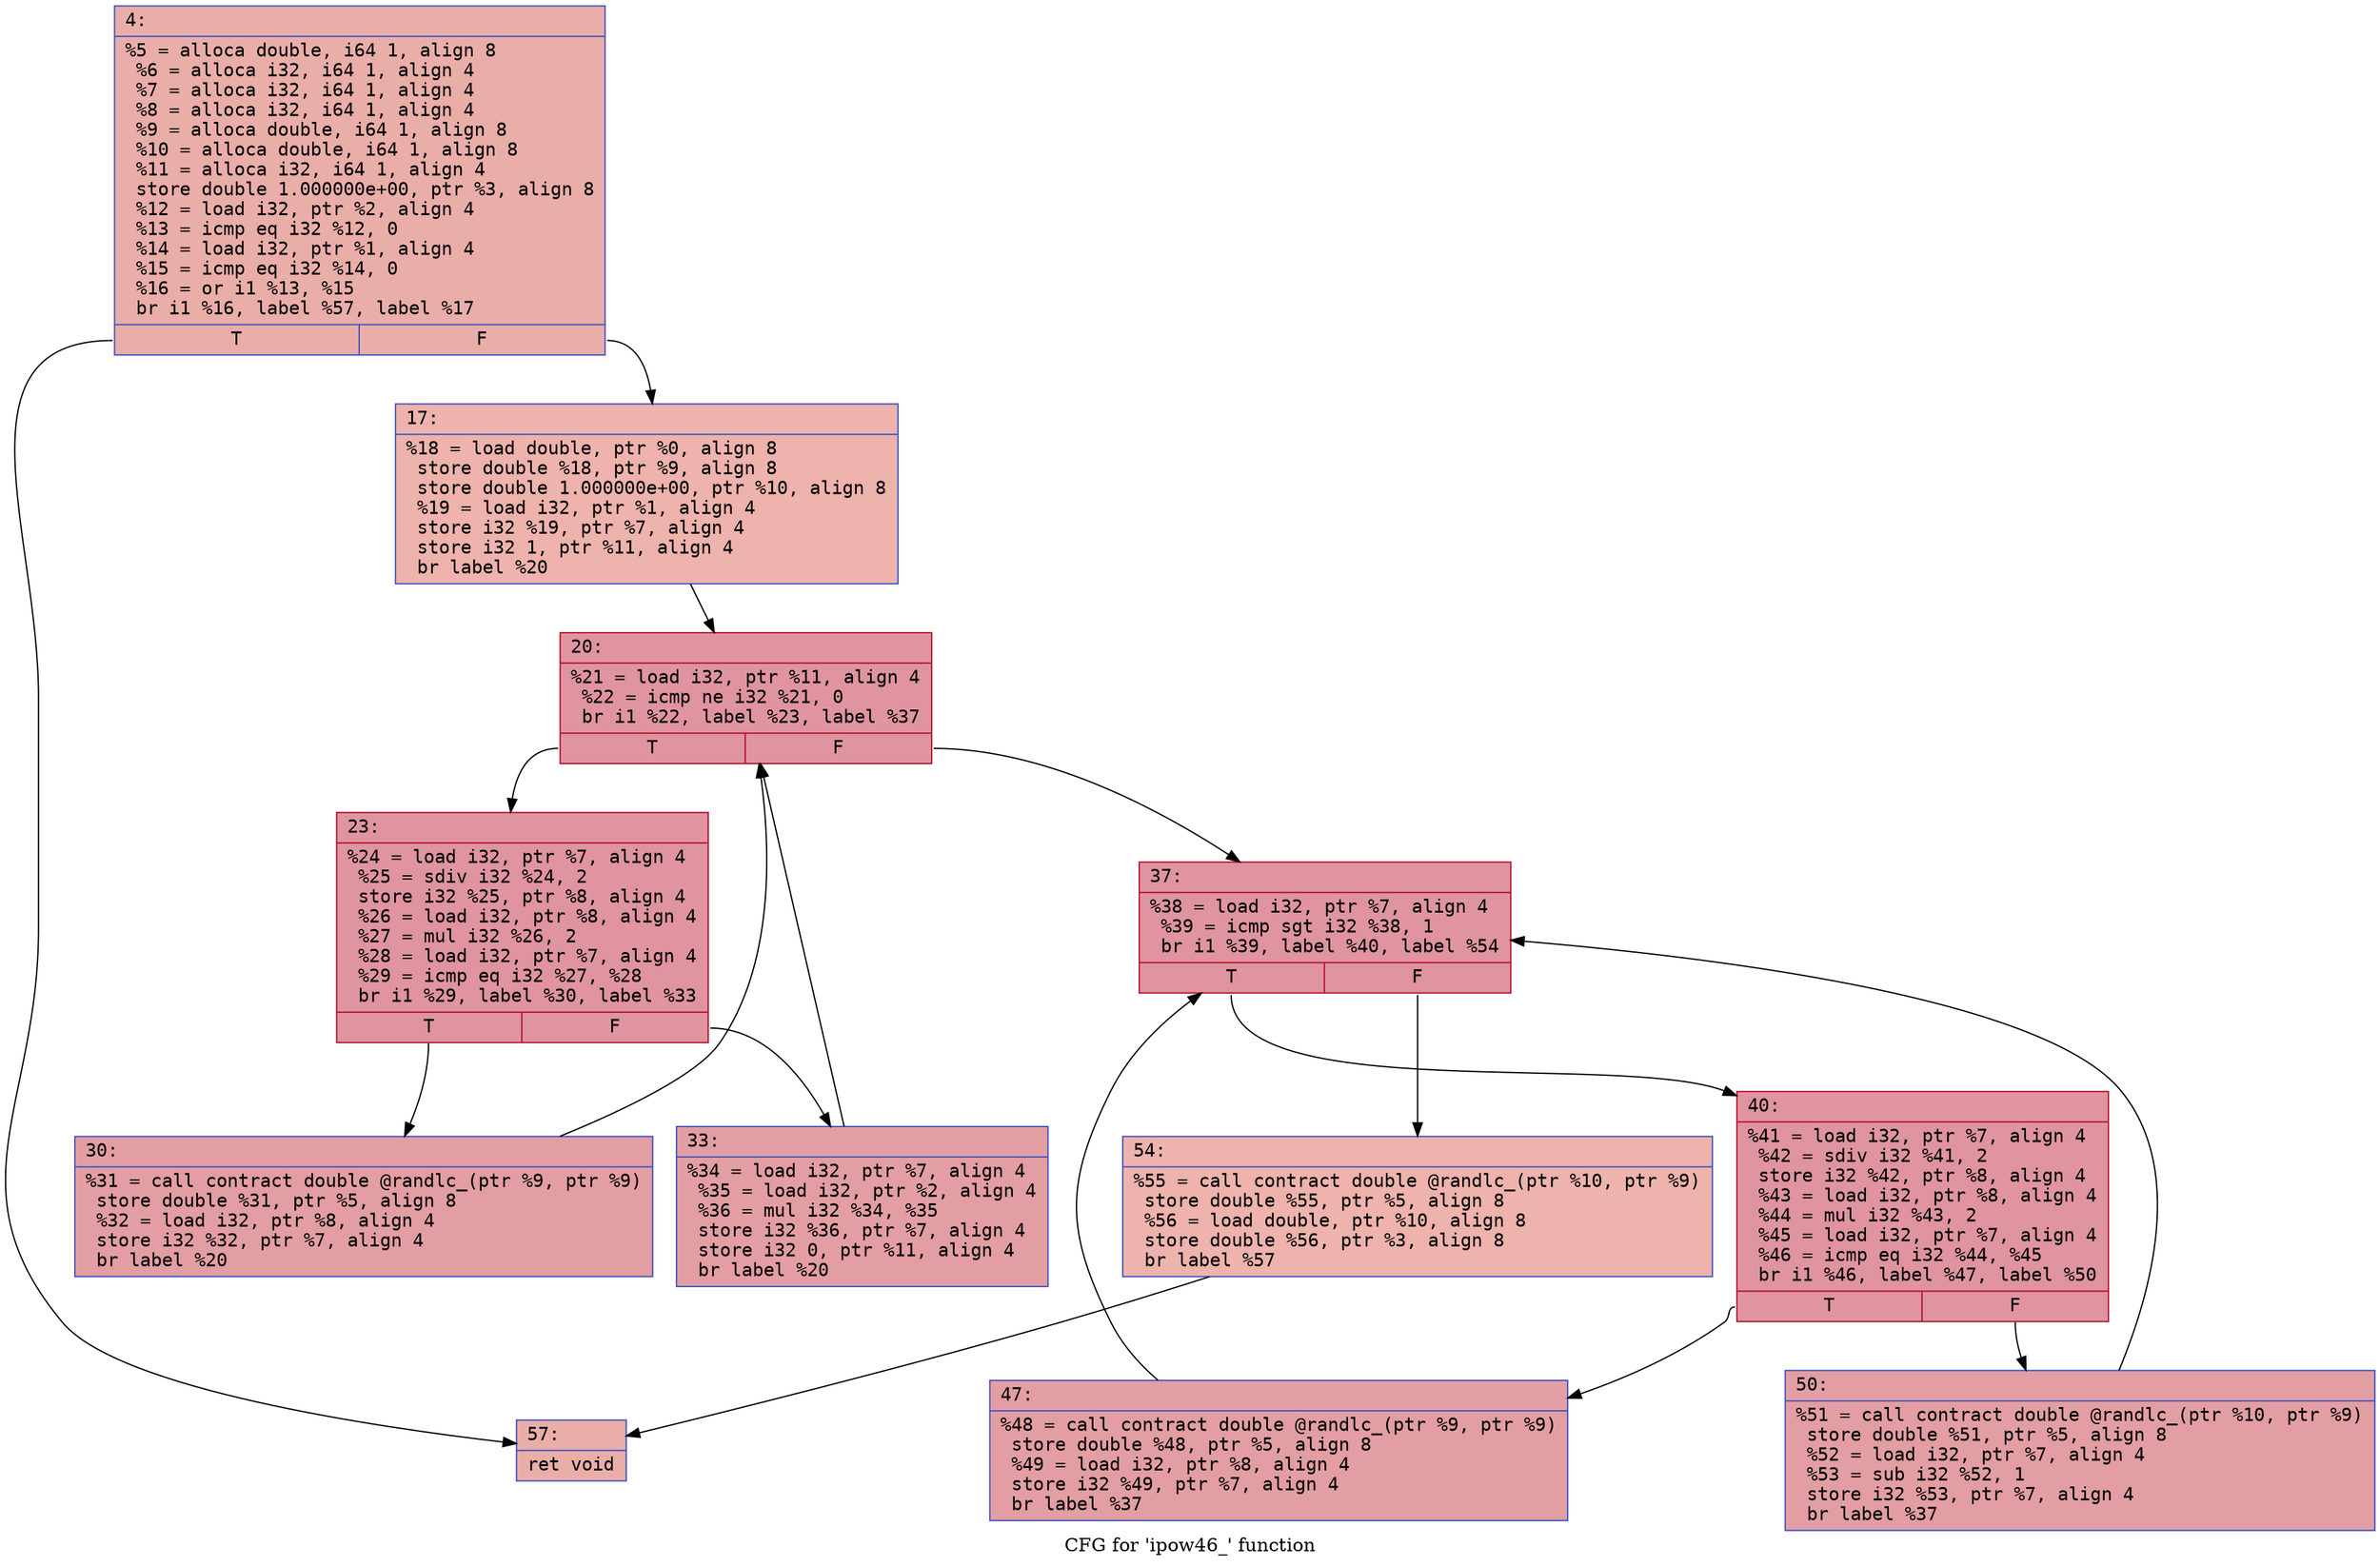 digraph "CFG for 'ipow46_' function" {
	label="CFG for 'ipow46_' function";

	Node0x55cdf5d1b780 [shape=record,color="#3d50c3ff", style=filled, fillcolor="#d0473d70" fontname="Courier",label="{4:\l|  %5 = alloca double, i64 1, align 8\l  %6 = alloca i32, i64 1, align 4\l  %7 = alloca i32, i64 1, align 4\l  %8 = alloca i32, i64 1, align 4\l  %9 = alloca double, i64 1, align 8\l  %10 = alloca double, i64 1, align 8\l  %11 = alloca i32, i64 1, align 4\l  store double 1.000000e+00, ptr %3, align 8\l  %12 = load i32, ptr %2, align 4\l  %13 = icmp eq i32 %12, 0\l  %14 = load i32, ptr %1, align 4\l  %15 = icmp eq i32 %14, 0\l  %16 = or i1 %13, %15\l  br i1 %16, label %57, label %17\l|{<s0>T|<s1>F}}"];
	Node0x55cdf5d1b780:s0 -> Node0x55cdf5d1bd90[tooltip="4 -> 57\nProbability 50.00%" ];
	Node0x55cdf5d1b780:s1 -> Node0x55cdf5d1cfd0[tooltip="4 -> 17\nProbability 50.00%" ];
	Node0x55cdf5d1cfd0 [shape=record,color="#3d50c3ff", style=filled, fillcolor="#d6524470" fontname="Courier",label="{17:\l|  %18 = load double, ptr %0, align 8\l  store double %18, ptr %9, align 8\l  store double 1.000000e+00, ptr %10, align 8\l  %19 = load i32, ptr %1, align 4\l  store i32 %19, ptr %7, align 4\l  store i32 1, ptr %11, align 4\l  br label %20\l}"];
	Node0x55cdf5d1cfd0 -> Node0x55cdf5d1d450[tooltip="17 -> 20\nProbability 100.00%" ];
	Node0x55cdf5d1d450 [shape=record,color="#b70d28ff", style=filled, fillcolor="#b70d2870" fontname="Courier",label="{20:\l|  %21 = load i32, ptr %11, align 4\l  %22 = icmp ne i32 %21, 0\l  br i1 %22, label %23, label %37\l|{<s0>T|<s1>F}}"];
	Node0x55cdf5d1d450:s0 -> Node0x55cdf5d1d620[tooltip="20 -> 23\nProbability 96.88%" ];
	Node0x55cdf5d1d450:s1 -> Node0x55cdf5d1d670[tooltip="20 -> 37\nProbability 3.12%" ];
	Node0x55cdf5d1d620 [shape=record,color="#b70d28ff", style=filled, fillcolor="#b70d2870" fontname="Courier",label="{23:\l|  %24 = load i32, ptr %7, align 4\l  %25 = sdiv i32 %24, 2\l  store i32 %25, ptr %8, align 4\l  %26 = load i32, ptr %8, align 4\l  %27 = mul i32 %26, 2\l  %28 = load i32, ptr %7, align 4\l  %29 = icmp eq i32 %27, %28\l  br i1 %29, label %30, label %33\l|{<s0>T|<s1>F}}"];
	Node0x55cdf5d1d620:s0 -> Node0x55cdf5d1db40[tooltip="23 -> 30\nProbability 50.00%" ];
	Node0x55cdf5d1d620:s1 -> Node0x55cdf5d1db90[tooltip="23 -> 33\nProbability 50.00%" ];
	Node0x55cdf5d1db40 [shape=record,color="#3d50c3ff", style=filled, fillcolor="#be242e70" fontname="Courier",label="{30:\l|  %31 = call contract double @randlc_(ptr %9, ptr %9)\l  store double %31, ptr %5, align 8\l  %32 = load i32, ptr %8, align 4\l  store i32 %32, ptr %7, align 4\l  br label %20\l}"];
	Node0x55cdf5d1db40 -> Node0x55cdf5d1d450[tooltip="30 -> 20\nProbability 100.00%" ];
	Node0x55cdf5d1db90 [shape=record,color="#3d50c3ff", style=filled, fillcolor="#be242e70" fontname="Courier",label="{33:\l|  %34 = load i32, ptr %7, align 4\l  %35 = load i32, ptr %2, align 4\l  %36 = mul i32 %34, %35\l  store i32 %36, ptr %7, align 4\l  store i32 0, ptr %11, align 4\l  br label %20\l}"];
	Node0x55cdf5d1db90 -> Node0x55cdf5d1d450[tooltip="33 -> 20\nProbability 100.00%" ];
	Node0x55cdf5d1d670 [shape=record,color="#b70d28ff", style=filled, fillcolor="#b70d2870" fontname="Courier",label="{37:\l|  %38 = load i32, ptr %7, align 4\l  %39 = icmp sgt i32 %38, 1\l  br i1 %39, label %40, label %54\l|{<s0>T|<s1>F}}"];
	Node0x55cdf5d1d670:s0 -> Node0x55cdf5d1e420[tooltip="37 -> 40\nProbability 96.88%" ];
	Node0x55cdf5d1d670:s1 -> Node0x55cdf5d1e470[tooltip="37 -> 54\nProbability 3.12%" ];
	Node0x55cdf5d1e420 [shape=record,color="#b70d28ff", style=filled, fillcolor="#b70d2870" fontname="Courier",label="{40:\l|  %41 = load i32, ptr %7, align 4\l  %42 = sdiv i32 %41, 2\l  store i32 %42, ptr %8, align 4\l  %43 = load i32, ptr %8, align 4\l  %44 = mul i32 %43, 2\l  %45 = load i32, ptr %7, align 4\l  %46 = icmp eq i32 %44, %45\l  br i1 %46, label %47, label %50\l|{<s0>T|<s1>F}}"];
	Node0x55cdf5d1e420:s0 -> Node0x55cdf5d1e940[tooltip="40 -> 47\nProbability 50.00%" ];
	Node0x55cdf5d1e420:s1 -> Node0x55cdf5d1e990[tooltip="40 -> 50\nProbability 50.00%" ];
	Node0x55cdf5d1e940 [shape=record,color="#3d50c3ff", style=filled, fillcolor="#be242e70" fontname="Courier",label="{47:\l|  %48 = call contract double @randlc_(ptr %9, ptr %9)\l  store double %48, ptr %5, align 8\l  %49 = load i32, ptr %8, align 4\l  store i32 %49, ptr %7, align 4\l  br label %37\l}"];
	Node0x55cdf5d1e940 -> Node0x55cdf5d1d670[tooltip="47 -> 37\nProbability 100.00%" ];
	Node0x55cdf5d1e990 [shape=record,color="#3d50c3ff", style=filled, fillcolor="#be242e70" fontname="Courier",label="{50:\l|  %51 = call contract double @randlc_(ptr %10, ptr %9)\l  store double %51, ptr %5, align 8\l  %52 = load i32, ptr %7, align 4\l  %53 = sub i32 %52, 1\l  store i32 %53, ptr %7, align 4\l  br label %37\l}"];
	Node0x55cdf5d1e990 -> Node0x55cdf5d1d670[tooltip="50 -> 37\nProbability 100.00%" ];
	Node0x55cdf5d1e470 [shape=record,color="#3d50c3ff", style=filled, fillcolor="#d6524470" fontname="Courier",label="{54:\l|  %55 = call contract double @randlc_(ptr %10, ptr %9)\l  store double %55, ptr %5, align 8\l  %56 = load double, ptr %10, align 8\l  store double %56, ptr %3, align 8\l  br label %57\l}"];
	Node0x55cdf5d1e470 -> Node0x55cdf5d1bd90[tooltip="54 -> 57\nProbability 100.00%" ];
	Node0x55cdf5d1bd90 [shape=record,color="#3d50c3ff", style=filled, fillcolor="#d0473d70" fontname="Courier",label="{57:\l|  ret void\l}"];
}
